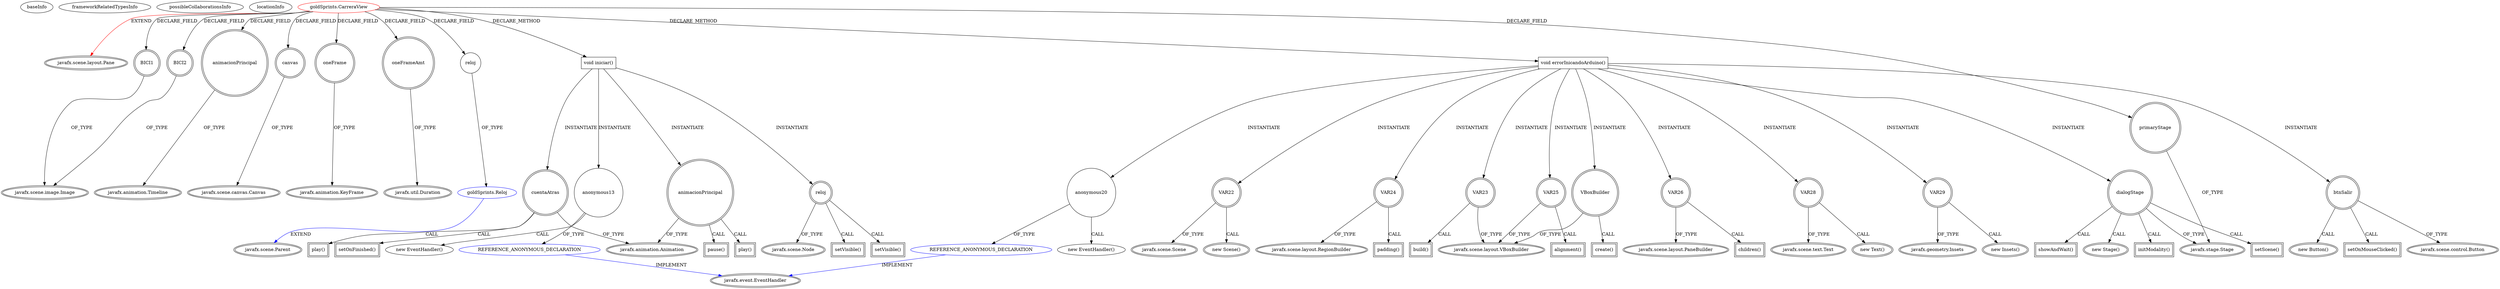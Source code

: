 digraph {
baseInfo[graphId=1719,category="extension_graph",isAnonymous=false,possibleRelation=true]
frameworkRelatedTypesInfo[0="javafx.scene.layout.Pane"]
possibleCollaborationsInfo[0="1719~CLIENT_METHOD_DECLARATION-INSTANTIATION-~javafx.scene.layout.Pane ~javafx.event.EventHandler ~false~true",1="1719~FIELD_DECLARATION-~javafx.scene.layout.Pane ~javafx.scene.Parent ~false~false"]
locationInfo[projectName="aferrandoa-valenciasprints",filePath="/aferrandoa-valenciasprints/valenciasprints-master/src/goldSprints/CarreraView.java",contextSignature="CarreraView",graphId="1719"]
0[label="goldSprints.CarreraView",vertexType="ROOT_CLIENT_CLASS_DECLARATION",isFrameworkType=false,color=red]
1[label="javafx.scene.layout.Pane",vertexType="FRAMEWORK_CLASS_TYPE",isFrameworkType=true,peripheries=2]
2[label="BICI1",vertexType="FIELD_DECLARATION",isFrameworkType=true,peripheries=2,shape=circle]
3[label="javafx.scene.image.Image",vertexType="FRAMEWORK_CLASS_TYPE",isFrameworkType=true,peripheries=2]
4[label="BICI2",vertexType="FIELD_DECLARATION",isFrameworkType=true,peripheries=2,shape=circle]
6[label="animacionPrincipal",vertexType="FIELD_DECLARATION",isFrameworkType=true,peripheries=2,shape=circle]
7[label="javafx.animation.Timeline",vertexType="FRAMEWORK_CLASS_TYPE",isFrameworkType=true,peripheries=2]
8[label="canvas",vertexType="FIELD_DECLARATION",isFrameworkType=true,peripheries=2,shape=circle]
9[label="javafx.scene.canvas.Canvas",vertexType="FRAMEWORK_CLASS_TYPE",isFrameworkType=true,peripheries=2]
10[label="oneFrame",vertexType="FIELD_DECLARATION",isFrameworkType=true,peripheries=2,shape=circle]
11[label="javafx.animation.KeyFrame",vertexType="FRAMEWORK_CLASS_TYPE",isFrameworkType=true,peripheries=2]
12[label="oneFrameAmt",vertexType="FIELD_DECLARATION",isFrameworkType=true,peripheries=2,shape=circle]
13[label="javafx.util.Duration",vertexType="FRAMEWORK_CLASS_TYPE",isFrameworkType=true,peripheries=2]
14[label="primaryStage",vertexType="FIELD_DECLARATION",isFrameworkType=true,peripheries=2,shape=circle]
15[label="javafx.stage.Stage",vertexType="FRAMEWORK_CLASS_TYPE",isFrameworkType=true,peripheries=2]
16[label="reloj",vertexType="FIELD_DECLARATION",isFrameworkType=false,shape=circle]
17[label="goldSprints.Reloj",vertexType="REFERENCE_CLIENT_CLASS_DECLARATION",isFrameworkType=false,color=blue]
18[label="javafx.scene.Parent",vertexType="FRAMEWORK_CLASS_TYPE",isFrameworkType=true,peripheries=2]
44[label="void iniciar()",vertexType="CLIENT_METHOD_DECLARATION",isFrameworkType=false,shape=box]
45[label="animacionPrincipal",vertexType="VARIABLE_EXPRESION",isFrameworkType=true,peripheries=2,shape=circle]
47[label="javafx.animation.Animation",vertexType="FRAMEWORK_CLASS_TYPE",isFrameworkType=true,peripheries=2]
46[label="pause()",vertexType="INSIDE_CALL",isFrameworkType=true,peripheries=2,shape=box]
48[label="reloj",vertexType="VARIABLE_EXPRESION",isFrameworkType=true,peripheries=2,shape=circle]
50[label="javafx.scene.Node",vertexType="FRAMEWORK_CLASS_TYPE",isFrameworkType=true,peripheries=2]
49[label="setVisible()",vertexType="INSIDE_CALL",isFrameworkType=true,peripheries=2,shape=box]
51[label="cuentaAtras",vertexType="VARIABLE_EXPRESION",isFrameworkType=true,peripheries=2,shape=circle]
52[label="play()",vertexType="INSIDE_CALL",isFrameworkType=true,peripheries=2,shape=box]
55[label="setOnFinished()",vertexType="INSIDE_CALL",isFrameworkType=true,peripheries=2,shape=box]
57[label="anonymous13",vertexType="VARIABLE_EXPRESION",isFrameworkType=false,shape=circle]
58[label="REFERENCE_ANONYMOUS_DECLARATION",vertexType="REFERENCE_ANONYMOUS_DECLARATION",isFrameworkType=false,color=blue]
59[label="javafx.event.EventHandler",vertexType="FRAMEWORK_INTERFACE_TYPE",isFrameworkType=true,peripheries=2]
56[label="new EventHandler()",vertexType="CONSTRUCTOR_CALL",isFrameworkType=false]
61[label="setVisible()",vertexType="INSIDE_CALL",isFrameworkType=true,peripheries=2,shape=box]
63[label="play()",vertexType="INSIDE_CALL",isFrameworkType=true,peripheries=2,shape=box]
67[label="void errorInicandoArduino()",vertexType="CLIENT_METHOD_DECLARATION",isFrameworkType=false,shape=box]
69[label="dialogStage",vertexType="VARIABLE_EXPRESION",isFrameworkType=true,peripheries=2,shape=circle]
68[label="new Stage()",vertexType="CONSTRUCTOR_CALL",isFrameworkType=true,peripheries=2]
72[label="initModality()",vertexType="INSIDE_CALL",isFrameworkType=true,peripheries=2,shape=box]
74[label="btnSalir",vertexType="VARIABLE_EXPRESION",isFrameworkType=true,peripheries=2,shape=circle]
75[label="javafx.scene.control.Button",vertexType="FRAMEWORK_CLASS_TYPE",isFrameworkType=true,peripheries=2]
73[label="new Button()",vertexType="CONSTRUCTOR_CALL",isFrameworkType=true,peripheries=2]
77[label="setOnMouseClicked()",vertexType="INSIDE_CALL",isFrameworkType=true,peripheries=2,shape=box]
79[label="anonymous20",vertexType="VARIABLE_EXPRESION",isFrameworkType=false,shape=circle]
80[label="REFERENCE_ANONYMOUS_DECLARATION",vertexType="REFERENCE_ANONYMOUS_DECLARATION",isFrameworkType=false,color=blue]
78[label="new EventHandler()",vertexType="CONSTRUCTOR_CALL",isFrameworkType=false]
83[label="setScene()",vertexType="INSIDE_CALL",isFrameworkType=true,peripheries=2,shape=box]
85[label="VAR22",vertexType="VARIABLE_EXPRESION",isFrameworkType=true,peripheries=2,shape=circle]
86[label="javafx.scene.Scene",vertexType="FRAMEWORK_CLASS_TYPE",isFrameworkType=true,peripheries=2]
84[label="new Scene()",vertexType="CONSTRUCTOR_CALL",isFrameworkType=true,peripheries=2]
87[label="VAR23",vertexType="VARIABLE_EXPRESION",isFrameworkType=true,peripheries=2,shape=circle]
89[label="javafx.scene.layout.VBoxBuilder",vertexType="FRAMEWORK_CLASS_TYPE",isFrameworkType=true,peripheries=2]
88[label="build()",vertexType="INSIDE_CALL",isFrameworkType=true,peripheries=2,shape=box]
90[label="VAR24",vertexType="VARIABLE_EXPRESION",isFrameworkType=true,peripheries=2,shape=circle]
92[label="javafx.scene.layout.RegionBuilder",vertexType="FRAMEWORK_CLASS_TYPE",isFrameworkType=true,peripheries=2]
91[label="padding()",vertexType="INSIDE_CALL",isFrameworkType=true,peripheries=2,shape=box]
93[label="VAR25",vertexType="VARIABLE_EXPRESION",isFrameworkType=true,peripheries=2,shape=circle]
94[label="alignment()",vertexType="INSIDE_CALL",isFrameworkType=true,peripheries=2,shape=box]
96[label="VAR26",vertexType="VARIABLE_EXPRESION",isFrameworkType=true,peripheries=2,shape=circle]
98[label="javafx.scene.layout.PaneBuilder",vertexType="FRAMEWORK_CLASS_TYPE",isFrameworkType=true,peripheries=2]
97[label="children()",vertexType="INSIDE_CALL",isFrameworkType=true,peripheries=2,shape=box]
99[label="VBoxBuilder",vertexType="VARIABLE_EXPRESION",isFrameworkType=true,peripheries=2,shape=circle]
100[label="create()",vertexType="INSIDE_CALL",isFrameworkType=true,peripheries=2,shape=box]
103[label="VAR28",vertexType="VARIABLE_EXPRESION",isFrameworkType=true,peripheries=2,shape=circle]
104[label="javafx.scene.text.Text",vertexType="FRAMEWORK_CLASS_TYPE",isFrameworkType=true,peripheries=2]
102[label="new Text()",vertexType="CONSTRUCTOR_CALL",isFrameworkType=true,peripheries=2]
106[label="VAR29",vertexType="VARIABLE_EXPRESION",isFrameworkType=true,peripheries=2,shape=circle]
107[label="javafx.geometry.Insets",vertexType="FRAMEWORK_CLASS_TYPE",isFrameworkType=true,peripheries=2]
105[label="new Insets()",vertexType="CONSTRUCTOR_CALL",isFrameworkType=true,peripheries=2]
109[label="showAndWait()",vertexType="INSIDE_CALL",isFrameworkType=true,peripheries=2,shape=box]
0->1[label="EXTEND",color=red]
0->2[label="DECLARE_FIELD"]
2->3[label="OF_TYPE"]
0->4[label="DECLARE_FIELD"]
4->3[label="OF_TYPE"]
0->6[label="DECLARE_FIELD"]
6->7[label="OF_TYPE"]
0->8[label="DECLARE_FIELD"]
8->9[label="OF_TYPE"]
0->10[label="DECLARE_FIELD"]
10->11[label="OF_TYPE"]
0->12[label="DECLARE_FIELD"]
12->13[label="OF_TYPE"]
0->14[label="DECLARE_FIELD"]
14->15[label="OF_TYPE"]
0->16[label="DECLARE_FIELD"]
17->18[label="EXTEND",color=blue]
16->17[label="OF_TYPE"]
0->44[label="DECLARE_METHOD"]
44->45[label="INSTANTIATE"]
45->47[label="OF_TYPE"]
45->46[label="CALL"]
44->48[label="INSTANTIATE"]
48->50[label="OF_TYPE"]
48->49[label="CALL"]
44->51[label="INSTANTIATE"]
51->47[label="OF_TYPE"]
51->52[label="CALL"]
51->55[label="CALL"]
44->57[label="INSTANTIATE"]
58->59[label="IMPLEMENT",color=blue]
57->58[label="OF_TYPE"]
57->56[label="CALL"]
48->61[label="CALL"]
45->63[label="CALL"]
0->67[label="DECLARE_METHOD"]
67->69[label="INSTANTIATE"]
69->15[label="OF_TYPE"]
69->68[label="CALL"]
69->72[label="CALL"]
67->74[label="INSTANTIATE"]
74->75[label="OF_TYPE"]
74->73[label="CALL"]
74->77[label="CALL"]
67->79[label="INSTANTIATE"]
80->59[label="IMPLEMENT",color=blue]
79->80[label="OF_TYPE"]
79->78[label="CALL"]
69->83[label="CALL"]
67->85[label="INSTANTIATE"]
85->86[label="OF_TYPE"]
85->84[label="CALL"]
67->87[label="INSTANTIATE"]
87->89[label="OF_TYPE"]
87->88[label="CALL"]
67->90[label="INSTANTIATE"]
90->92[label="OF_TYPE"]
90->91[label="CALL"]
67->93[label="INSTANTIATE"]
93->89[label="OF_TYPE"]
93->94[label="CALL"]
67->96[label="INSTANTIATE"]
96->98[label="OF_TYPE"]
96->97[label="CALL"]
67->99[label="INSTANTIATE"]
99->89[label="OF_TYPE"]
99->100[label="CALL"]
67->103[label="INSTANTIATE"]
103->104[label="OF_TYPE"]
103->102[label="CALL"]
67->106[label="INSTANTIATE"]
106->107[label="OF_TYPE"]
106->105[label="CALL"]
69->109[label="CALL"]
}
